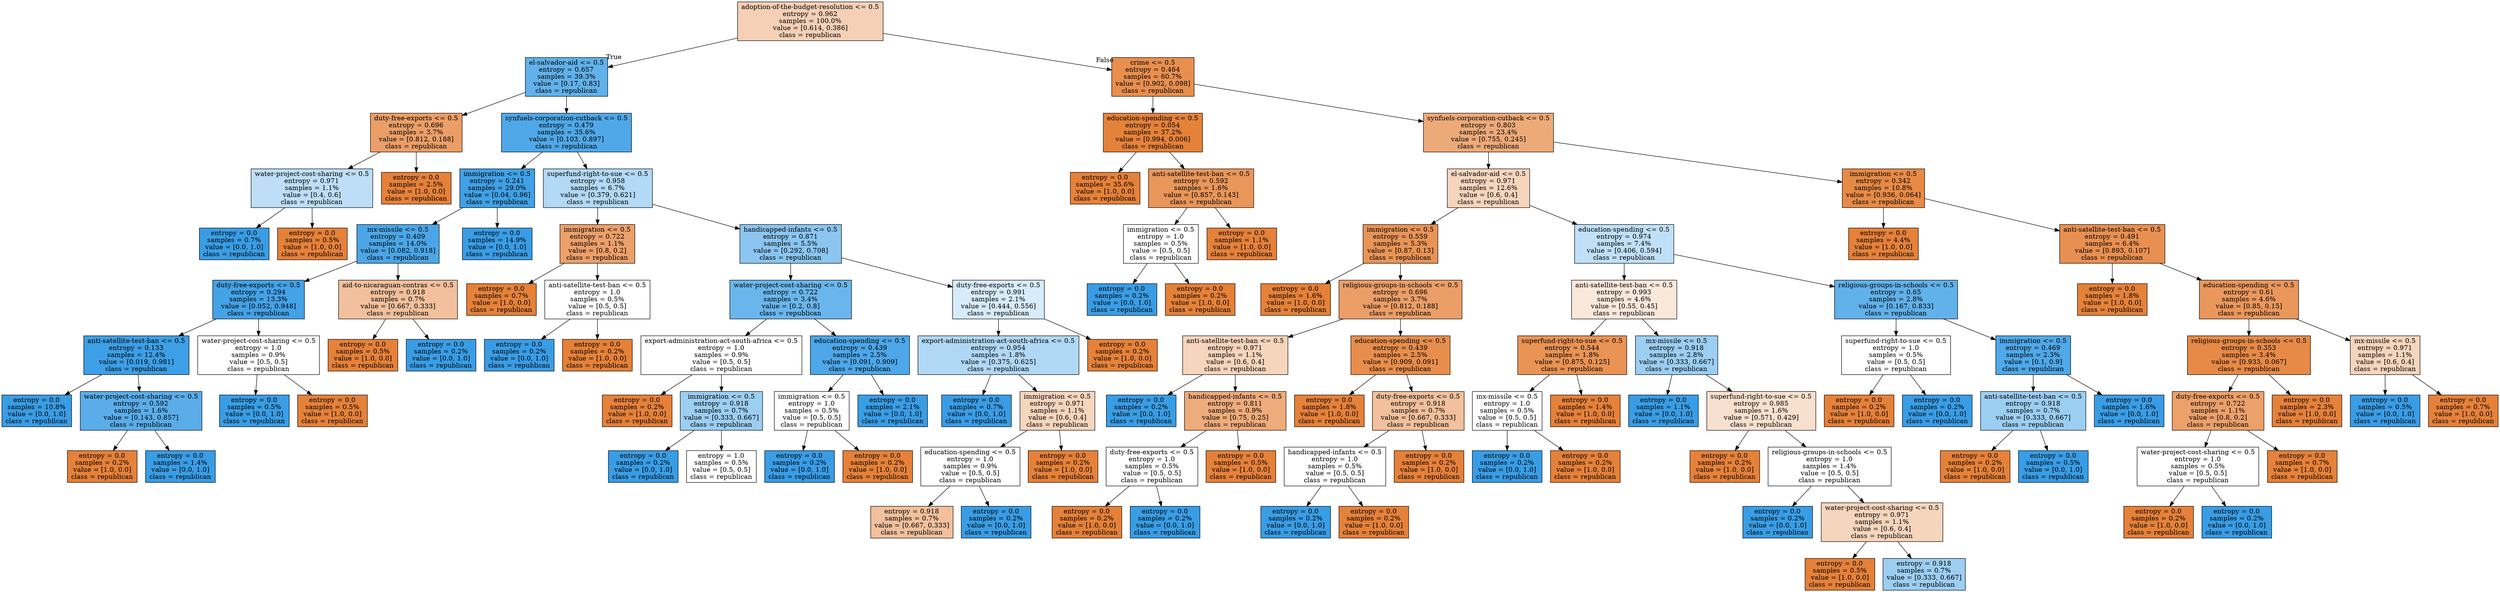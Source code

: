 digraph Tree {
node [shape=box, style="filled", color="black"] ;
0 [label="adoption-of-the-budget-resolution <= 0.5\nentropy = 0.962\nsamples = 100.0%\nvalue = [0.614, 0.386]\nclass = republican", fillcolor="#f5d0b6"] ;
1 [label="el-salvador-aid <= 0.5\nentropy = 0.657\nsamples = 39.3%\nvalue = [0.17, 0.83]\nclass = republican", fillcolor="#61b1ea"] ;
0 -> 1 [labeldistance=2.5, labelangle=45, headlabel="True"] ;
2 [label="duty-free-exports <= 0.5\nentropy = 0.696\nsamples = 3.7%\nvalue = [0.812, 0.188]\nclass = republican", fillcolor="#eb9e67"] ;
1 -> 2 ;
3 [label="water-project-cost-sharing <= 0.5\nentropy = 0.971\nsamples = 1.1%\nvalue = [0.4, 0.6]\nclass = republican", fillcolor="#bddef6"] ;
2 -> 3 ;
4 [label="entropy = 0.0\nsamples = 0.7%\nvalue = [0.0, 1.0]\nclass = republican", fillcolor="#399de5"] ;
3 -> 4 ;
5 [label="entropy = 0.0\nsamples = 0.5%\nvalue = [1.0, 0.0]\nclass = republican", fillcolor="#e58139"] ;
3 -> 5 ;
6 [label="entropy = 0.0\nsamples = 2.5%\nvalue = [1.0, 0.0]\nclass = republican", fillcolor="#e58139"] ;
2 -> 6 ;
7 [label="synfuels-corporation-cutback <= 0.5\nentropy = 0.479\nsamples = 35.6%\nvalue = [0.103, 0.897]\nclass = republican", fillcolor="#50a8e8"] ;
1 -> 7 ;
8 [label="immigration <= 0.5\nentropy = 0.241\nsamples = 29.0%\nvalue = [0.04, 0.96]\nclass = republican", fillcolor="#41a1e6"] ;
7 -> 8 ;
9 [label="mx-missile <= 0.5\nentropy = 0.409\nsamples = 14.0%\nvalue = [0.082, 0.918]\nclass = republican", fillcolor="#4ba6e7"] ;
8 -> 9 ;
10 [label="duty-free-exports <= 0.5\nentropy = 0.294\nsamples = 13.3%\nvalue = [0.052, 0.948]\nclass = republican", fillcolor="#44a2e6"] ;
9 -> 10 ;
11 [label="anti-satellite-test-ban <= 0.5\nentropy = 0.133\nsamples = 12.4%\nvalue = [0.019, 0.981]\nclass = republican", fillcolor="#3d9fe5"] ;
10 -> 11 ;
12 [label="entropy = 0.0\nsamples = 10.8%\nvalue = [0.0, 1.0]\nclass = republican", fillcolor="#399de5"] ;
11 -> 12 ;
13 [label="water-project-cost-sharing <= 0.5\nentropy = 0.592\nsamples = 1.6%\nvalue = [0.143, 0.857]\nclass = republican", fillcolor="#5aade9"] ;
11 -> 13 ;
14 [label="entropy = 0.0\nsamples = 0.2%\nvalue = [1.0, 0.0]\nclass = republican", fillcolor="#e58139"] ;
13 -> 14 ;
15 [label="entropy = 0.0\nsamples = 1.4%\nvalue = [0.0, 1.0]\nclass = republican", fillcolor="#399de5"] ;
13 -> 15 ;
16 [label="water-project-cost-sharing <= 0.5\nentropy = 1.0\nsamples = 0.9%\nvalue = [0.5, 0.5]\nclass = republican", fillcolor="#ffffff"] ;
10 -> 16 ;
17 [label="entropy = 0.0\nsamples = 0.5%\nvalue = [0.0, 1.0]\nclass = republican", fillcolor="#399de5"] ;
16 -> 17 ;
18 [label="entropy = 0.0\nsamples = 0.5%\nvalue = [1.0, 0.0]\nclass = republican", fillcolor="#e58139"] ;
16 -> 18 ;
19 [label="aid-to-nicaraguan-contras <= 0.5\nentropy = 0.918\nsamples = 0.7%\nvalue = [0.667, 0.333]\nclass = republican", fillcolor="#f2c09c"] ;
9 -> 19 ;
20 [label="entropy = 0.0\nsamples = 0.5%\nvalue = [1.0, 0.0]\nclass = republican", fillcolor="#e58139"] ;
19 -> 20 ;
21 [label="entropy = 0.0\nsamples = 0.2%\nvalue = [0.0, 1.0]\nclass = republican", fillcolor="#399de5"] ;
19 -> 21 ;
22 [label="entropy = 0.0\nsamples = 14.9%\nvalue = [0.0, 1.0]\nclass = republican", fillcolor="#399de5"] ;
8 -> 22 ;
23 [label="superfund-right-to-sue <= 0.5\nentropy = 0.958\nsamples = 6.7%\nvalue = [0.379, 0.621]\nclass = republican", fillcolor="#b2d9f5"] ;
7 -> 23 ;
24 [label="immigration <= 0.5\nentropy = 0.722\nsamples = 1.1%\nvalue = [0.8, 0.2]\nclass = republican", fillcolor="#eca06a"] ;
23 -> 24 ;
25 [label="entropy = 0.0\nsamples = 0.7%\nvalue = [1.0, 0.0]\nclass = republican", fillcolor="#e58139"] ;
24 -> 25 ;
26 [label="anti-satellite-test-ban <= 0.5\nentropy = 1.0\nsamples = 0.5%\nvalue = [0.5, 0.5]\nclass = republican", fillcolor="#ffffff"] ;
24 -> 26 ;
27 [label="entropy = 0.0\nsamples = 0.2%\nvalue = [0.0, 1.0]\nclass = republican", fillcolor="#399de5"] ;
26 -> 27 ;
28 [label="entropy = 0.0\nsamples = 0.2%\nvalue = [1.0, 0.0]\nclass = republican", fillcolor="#e58139"] ;
26 -> 28 ;
29 [label="handicapped-infants <= 0.5\nentropy = 0.871\nsamples = 5.5%\nvalue = [0.292, 0.708]\nclass = republican", fillcolor="#8bc5f0"] ;
23 -> 29 ;
30 [label="water-project-cost-sharing <= 0.5\nentropy = 0.722\nsamples = 3.4%\nvalue = [0.2, 0.8]\nclass = republican", fillcolor="#6ab6ec"] ;
29 -> 30 ;
31 [label="export-administration-act-south-africa <= 0.5\nentropy = 1.0\nsamples = 0.9%\nvalue = [0.5, 0.5]\nclass = republican", fillcolor="#ffffff"] ;
30 -> 31 ;
32 [label="entropy = 0.0\nsamples = 0.2%\nvalue = [1.0, 0.0]\nclass = republican", fillcolor="#e58139"] ;
31 -> 32 ;
33 [label="immigration <= 0.5\nentropy = 0.918\nsamples = 0.7%\nvalue = [0.333, 0.667]\nclass = republican", fillcolor="#9ccef2"] ;
31 -> 33 ;
34 [label="entropy = 0.0\nsamples = 0.2%\nvalue = [0.0, 1.0]\nclass = republican", fillcolor="#399de5"] ;
33 -> 34 ;
35 [label="entropy = 1.0\nsamples = 0.5%\nvalue = [0.5, 0.5]\nclass = republican", fillcolor="#ffffff"] ;
33 -> 35 ;
36 [label="education-spending <= 0.5\nentropy = 0.439\nsamples = 2.5%\nvalue = [0.091, 0.909]\nclass = republican", fillcolor="#4da7e8"] ;
30 -> 36 ;
37 [label="immigration <= 0.5\nentropy = 1.0\nsamples = 0.5%\nvalue = [0.5, 0.5]\nclass = republican", fillcolor="#ffffff"] ;
36 -> 37 ;
38 [label="entropy = 0.0\nsamples = 0.2%\nvalue = [0.0, 1.0]\nclass = republican", fillcolor="#399de5"] ;
37 -> 38 ;
39 [label="entropy = 0.0\nsamples = 0.2%\nvalue = [1.0, 0.0]\nclass = republican", fillcolor="#e58139"] ;
37 -> 39 ;
40 [label="entropy = 0.0\nsamples = 2.1%\nvalue = [0.0, 1.0]\nclass = republican", fillcolor="#399de5"] ;
36 -> 40 ;
41 [label="duty-free-exports <= 0.5\nentropy = 0.991\nsamples = 2.1%\nvalue = [0.444, 0.556]\nclass = republican", fillcolor="#d7ebfa"] ;
29 -> 41 ;
42 [label="export-administration-act-south-africa <= 0.5\nentropy = 0.954\nsamples = 1.8%\nvalue = [0.375, 0.625]\nclass = republican", fillcolor="#b0d8f5"] ;
41 -> 42 ;
43 [label="entropy = 0.0\nsamples = 0.7%\nvalue = [0.0, 1.0]\nclass = republican", fillcolor="#399de5"] ;
42 -> 43 ;
44 [label="immigration <= 0.5\nentropy = 0.971\nsamples = 1.1%\nvalue = [0.6, 0.4]\nclass = republican", fillcolor="#f6d5bd"] ;
42 -> 44 ;
45 [label="education-spending <= 0.5\nentropy = 1.0\nsamples = 0.9%\nvalue = [0.5, 0.5]\nclass = republican", fillcolor="#ffffff"] ;
44 -> 45 ;
46 [label="entropy = 0.918\nsamples = 0.7%\nvalue = [0.667, 0.333]\nclass = republican", fillcolor="#f2c09c"] ;
45 -> 46 ;
47 [label="entropy = 0.0\nsamples = 0.2%\nvalue = [0.0, 1.0]\nclass = republican", fillcolor="#399de5"] ;
45 -> 47 ;
48 [label="entropy = 0.0\nsamples = 0.2%\nvalue = [1.0, 0.0]\nclass = republican", fillcolor="#e58139"] ;
44 -> 48 ;
49 [label="entropy = 0.0\nsamples = 0.2%\nvalue = [1.0, 0.0]\nclass = republican", fillcolor="#e58139"] ;
41 -> 49 ;
50 [label="crime <= 0.5\nentropy = 0.464\nsamples = 60.7%\nvalue = [0.902, 0.098]\nclass = republican", fillcolor="#e88f4f"] ;
0 -> 50 [labeldistance=2.5, labelangle=-45, headlabel="False"] ;
51 [label="education-spending <= 0.5\nentropy = 0.054\nsamples = 37.2%\nvalue = [0.994, 0.006]\nclass = republican", fillcolor="#e5823a"] ;
50 -> 51 ;
52 [label="entropy = 0.0\nsamples = 35.6%\nvalue = [1.0, 0.0]\nclass = republican", fillcolor="#e58139"] ;
51 -> 52 ;
53 [label="anti-satellite-test-ban <= 0.5\nentropy = 0.592\nsamples = 1.6%\nvalue = [0.857, 0.143]\nclass = republican", fillcolor="#e9965a"] ;
51 -> 53 ;
54 [label="immigration <= 0.5\nentropy = 1.0\nsamples = 0.5%\nvalue = [0.5, 0.5]\nclass = republican", fillcolor="#ffffff"] ;
53 -> 54 ;
55 [label="entropy = 0.0\nsamples = 0.2%\nvalue = [0.0, 1.0]\nclass = republican", fillcolor="#399de5"] ;
54 -> 55 ;
56 [label="entropy = 0.0\nsamples = 0.2%\nvalue = [1.0, 0.0]\nclass = republican", fillcolor="#e58139"] ;
54 -> 56 ;
57 [label="entropy = 0.0\nsamples = 1.1%\nvalue = [1.0, 0.0]\nclass = republican", fillcolor="#e58139"] ;
53 -> 57 ;
58 [label="synfuels-corporation-cutback <= 0.5\nentropy = 0.803\nsamples = 23.4%\nvalue = [0.755, 0.245]\nclass = republican", fillcolor="#edaa79"] ;
50 -> 58 ;
59 [label="el-salvador-aid <= 0.5\nentropy = 0.971\nsamples = 12.6%\nvalue = [0.6, 0.4]\nclass = republican", fillcolor="#f6d5bd"] ;
58 -> 59 ;
60 [label="immigration <= 0.5\nentropy = 0.559\nsamples = 5.3%\nvalue = [0.87, 0.13]\nclass = republican", fillcolor="#e99457"] ;
59 -> 60 ;
61 [label="entropy = 0.0\nsamples = 1.6%\nvalue = [1.0, 0.0]\nclass = republican", fillcolor="#e58139"] ;
60 -> 61 ;
62 [label="religious-groups-in-schools <= 0.5\nentropy = 0.696\nsamples = 3.7%\nvalue = [0.812, 0.188]\nclass = republican", fillcolor="#eb9e67"] ;
60 -> 62 ;
63 [label="anti-satellite-test-ban <= 0.5\nentropy = 0.971\nsamples = 1.1%\nvalue = [0.6, 0.4]\nclass = republican", fillcolor="#f6d5bd"] ;
62 -> 63 ;
64 [label="entropy = 0.0\nsamples = 0.2%\nvalue = [0.0, 1.0]\nclass = republican", fillcolor="#399de5"] ;
63 -> 64 ;
65 [label="handicapped-infants <= 0.5\nentropy = 0.811\nsamples = 0.9%\nvalue = [0.75, 0.25]\nclass = republican", fillcolor="#eeab7b"] ;
63 -> 65 ;
66 [label="duty-free-exports <= 0.5\nentropy = 1.0\nsamples = 0.5%\nvalue = [0.5, 0.5]\nclass = republican", fillcolor="#ffffff"] ;
65 -> 66 ;
67 [label="entropy = 0.0\nsamples = 0.2%\nvalue = [1.0, 0.0]\nclass = republican", fillcolor="#e58139"] ;
66 -> 67 ;
68 [label="entropy = 0.0\nsamples = 0.2%\nvalue = [0.0, 1.0]\nclass = republican", fillcolor="#399de5"] ;
66 -> 68 ;
69 [label="entropy = 0.0\nsamples = 0.5%\nvalue = [1.0, 0.0]\nclass = republican", fillcolor="#e58139"] ;
65 -> 69 ;
70 [label="education-spending <= 0.5\nentropy = 0.439\nsamples = 2.5%\nvalue = [0.909, 0.091]\nclass = republican", fillcolor="#e88e4d"] ;
62 -> 70 ;
71 [label="entropy = 0.0\nsamples = 1.8%\nvalue = [1.0, 0.0]\nclass = republican", fillcolor="#e58139"] ;
70 -> 71 ;
72 [label="duty-free-exports <= 0.5\nentropy = 0.918\nsamples = 0.7%\nvalue = [0.667, 0.333]\nclass = republican", fillcolor="#f2c09c"] ;
70 -> 72 ;
73 [label="handicapped-infants <= 0.5\nentropy = 1.0\nsamples = 0.5%\nvalue = [0.5, 0.5]\nclass = republican", fillcolor="#ffffff"] ;
72 -> 73 ;
74 [label="entropy = 0.0\nsamples = 0.2%\nvalue = [0.0, 1.0]\nclass = republican", fillcolor="#399de5"] ;
73 -> 74 ;
75 [label="entropy = 0.0\nsamples = 0.2%\nvalue = [1.0, 0.0]\nclass = republican", fillcolor="#e58139"] ;
73 -> 75 ;
76 [label="entropy = 0.0\nsamples = 0.2%\nvalue = [1.0, 0.0]\nclass = republican", fillcolor="#e58139"] ;
72 -> 76 ;
77 [label="education-spending <= 0.5\nentropy = 0.974\nsamples = 7.4%\nvalue = [0.406, 0.594]\nclass = republican", fillcolor="#c0e0f7"] ;
59 -> 77 ;
78 [label="anti-satellite-test-ban <= 0.5\nentropy = 0.993\nsamples = 4.6%\nvalue = [0.55, 0.45]\nclass = republican", fillcolor="#fae8db"] ;
77 -> 78 ;
79 [label="superfund-right-to-sue <= 0.5\nentropy = 0.544\nsamples = 1.8%\nvalue = [0.875, 0.125]\nclass = republican", fillcolor="#e99355"] ;
78 -> 79 ;
80 [label="mx-missile <= 0.5\nentropy = 1.0\nsamples = 0.5%\nvalue = [0.5, 0.5]\nclass = republican", fillcolor="#ffffff"] ;
79 -> 80 ;
81 [label="entropy = 0.0\nsamples = 0.2%\nvalue = [0.0, 1.0]\nclass = republican", fillcolor="#399de5"] ;
80 -> 81 ;
82 [label="entropy = 0.0\nsamples = 0.2%\nvalue = [1.0, 0.0]\nclass = republican", fillcolor="#e58139"] ;
80 -> 82 ;
83 [label="entropy = 0.0\nsamples = 1.4%\nvalue = [1.0, 0.0]\nclass = republican", fillcolor="#e58139"] ;
79 -> 83 ;
84 [label="mx-missile <= 0.5\nentropy = 0.918\nsamples = 2.8%\nvalue = [0.333, 0.667]\nclass = republican", fillcolor="#9ccef2"] ;
78 -> 84 ;
85 [label="entropy = 0.0\nsamples = 1.1%\nvalue = [0.0, 1.0]\nclass = republican", fillcolor="#399de5"] ;
84 -> 85 ;
86 [label="superfund-right-to-sue <= 0.5\nentropy = 0.985\nsamples = 1.6%\nvalue = [0.571, 0.429]\nclass = republican", fillcolor="#f8e0ce"] ;
84 -> 86 ;
87 [label="entropy = 0.0\nsamples = 0.2%\nvalue = [1.0, 0.0]\nclass = republican", fillcolor="#e58139"] ;
86 -> 87 ;
88 [label="religious-groups-in-schools <= 0.5\nentropy = 1.0\nsamples = 1.4%\nvalue = [0.5, 0.5]\nclass = republican", fillcolor="#ffffff"] ;
86 -> 88 ;
89 [label="entropy = 0.0\nsamples = 0.2%\nvalue = [0.0, 1.0]\nclass = republican", fillcolor="#399de5"] ;
88 -> 89 ;
90 [label="water-project-cost-sharing <= 0.5\nentropy = 0.971\nsamples = 1.1%\nvalue = [0.6, 0.4]\nclass = republican", fillcolor="#f6d5bd"] ;
88 -> 90 ;
91 [label="entropy = 0.0\nsamples = 0.5%\nvalue = [1.0, 0.0]\nclass = republican", fillcolor="#e58139"] ;
90 -> 91 ;
92 [label="entropy = 0.918\nsamples = 0.7%\nvalue = [0.333, 0.667]\nclass = republican", fillcolor="#9ccef2"] ;
90 -> 92 ;
93 [label="religious-groups-in-schools <= 0.5\nentropy = 0.65\nsamples = 2.8%\nvalue = [0.167, 0.833]\nclass = republican", fillcolor="#61b1ea"] ;
77 -> 93 ;
94 [label="superfund-right-to-sue <= 0.5\nentropy = 1.0\nsamples = 0.5%\nvalue = [0.5, 0.5]\nclass = republican", fillcolor="#ffffff"] ;
93 -> 94 ;
95 [label="entropy = 0.0\nsamples = 0.2%\nvalue = [1.0, 0.0]\nclass = republican", fillcolor="#e58139"] ;
94 -> 95 ;
96 [label="entropy = 0.0\nsamples = 0.2%\nvalue = [0.0, 1.0]\nclass = republican", fillcolor="#399de5"] ;
94 -> 96 ;
97 [label="immigration <= 0.5\nentropy = 0.469\nsamples = 2.3%\nvalue = [0.1, 0.9]\nclass = republican", fillcolor="#4fa8e8"] ;
93 -> 97 ;
98 [label="anti-satellite-test-ban <= 0.5\nentropy = 0.918\nsamples = 0.7%\nvalue = [0.333, 0.667]\nclass = republican", fillcolor="#9ccef2"] ;
97 -> 98 ;
99 [label="entropy = 0.0\nsamples = 0.2%\nvalue = [1.0, 0.0]\nclass = republican", fillcolor="#e58139"] ;
98 -> 99 ;
100 [label="entropy = 0.0\nsamples = 0.5%\nvalue = [0.0, 1.0]\nclass = republican", fillcolor="#399de5"] ;
98 -> 100 ;
101 [label="entropy = 0.0\nsamples = 1.6%\nvalue = [0.0, 1.0]\nclass = republican", fillcolor="#399de5"] ;
97 -> 101 ;
102 [label="immigration <= 0.5\nentropy = 0.342\nsamples = 10.8%\nvalue = [0.936, 0.064]\nclass = republican", fillcolor="#e78a46"] ;
58 -> 102 ;
103 [label="entropy = 0.0\nsamples = 4.4%\nvalue = [1.0, 0.0]\nclass = republican", fillcolor="#e58139"] ;
102 -> 103 ;
104 [label="anti-satellite-test-ban <= 0.5\nentropy = 0.491\nsamples = 6.4%\nvalue = [0.893, 0.107]\nclass = republican", fillcolor="#e89051"] ;
102 -> 104 ;
105 [label="entropy = 0.0\nsamples = 1.8%\nvalue = [1.0, 0.0]\nclass = republican", fillcolor="#e58139"] ;
104 -> 105 ;
106 [label="education-spending <= 0.5\nentropy = 0.61\nsamples = 4.6%\nvalue = [0.85, 0.15]\nclass = republican", fillcolor="#ea975c"] ;
104 -> 106 ;
107 [label="religious-groups-in-schools <= 0.5\nentropy = 0.353\nsamples = 3.4%\nvalue = [0.933, 0.067]\nclass = republican", fillcolor="#e78a47"] ;
106 -> 107 ;
108 [label="duty-free-exports <= 0.5\nentropy = 0.722\nsamples = 1.1%\nvalue = [0.8, 0.2]\nclass = republican", fillcolor="#eca06a"] ;
107 -> 108 ;
109 [label="water-project-cost-sharing <= 0.5\nentropy = 1.0\nsamples = 0.5%\nvalue = [0.5, 0.5]\nclass = republican", fillcolor="#ffffff"] ;
108 -> 109 ;
110 [label="entropy = 0.0\nsamples = 0.2%\nvalue = [1.0, 0.0]\nclass = republican", fillcolor="#e58139"] ;
109 -> 110 ;
111 [label="entropy = 0.0\nsamples = 0.2%\nvalue = [0.0, 1.0]\nclass = republican", fillcolor="#399de5"] ;
109 -> 111 ;
112 [label="entropy = 0.0\nsamples = 0.7%\nvalue = [1.0, 0.0]\nclass = republican", fillcolor="#e58139"] ;
108 -> 112 ;
113 [label="entropy = 0.0\nsamples = 2.3%\nvalue = [1.0, 0.0]\nclass = republican", fillcolor="#e58139"] ;
107 -> 113 ;
114 [label="mx-missile <= 0.5\nentropy = 0.971\nsamples = 1.1%\nvalue = [0.6, 0.4]\nclass = republican", fillcolor="#f6d5bd"] ;
106 -> 114 ;
115 [label="entropy = 0.0\nsamples = 0.5%\nvalue = [0.0, 1.0]\nclass = republican", fillcolor="#399de5"] ;
114 -> 115 ;
116 [label="entropy = 0.0\nsamples = 0.7%\nvalue = [1.0, 0.0]\nclass = republican", fillcolor="#e58139"] ;
114 -> 116 ;
}
